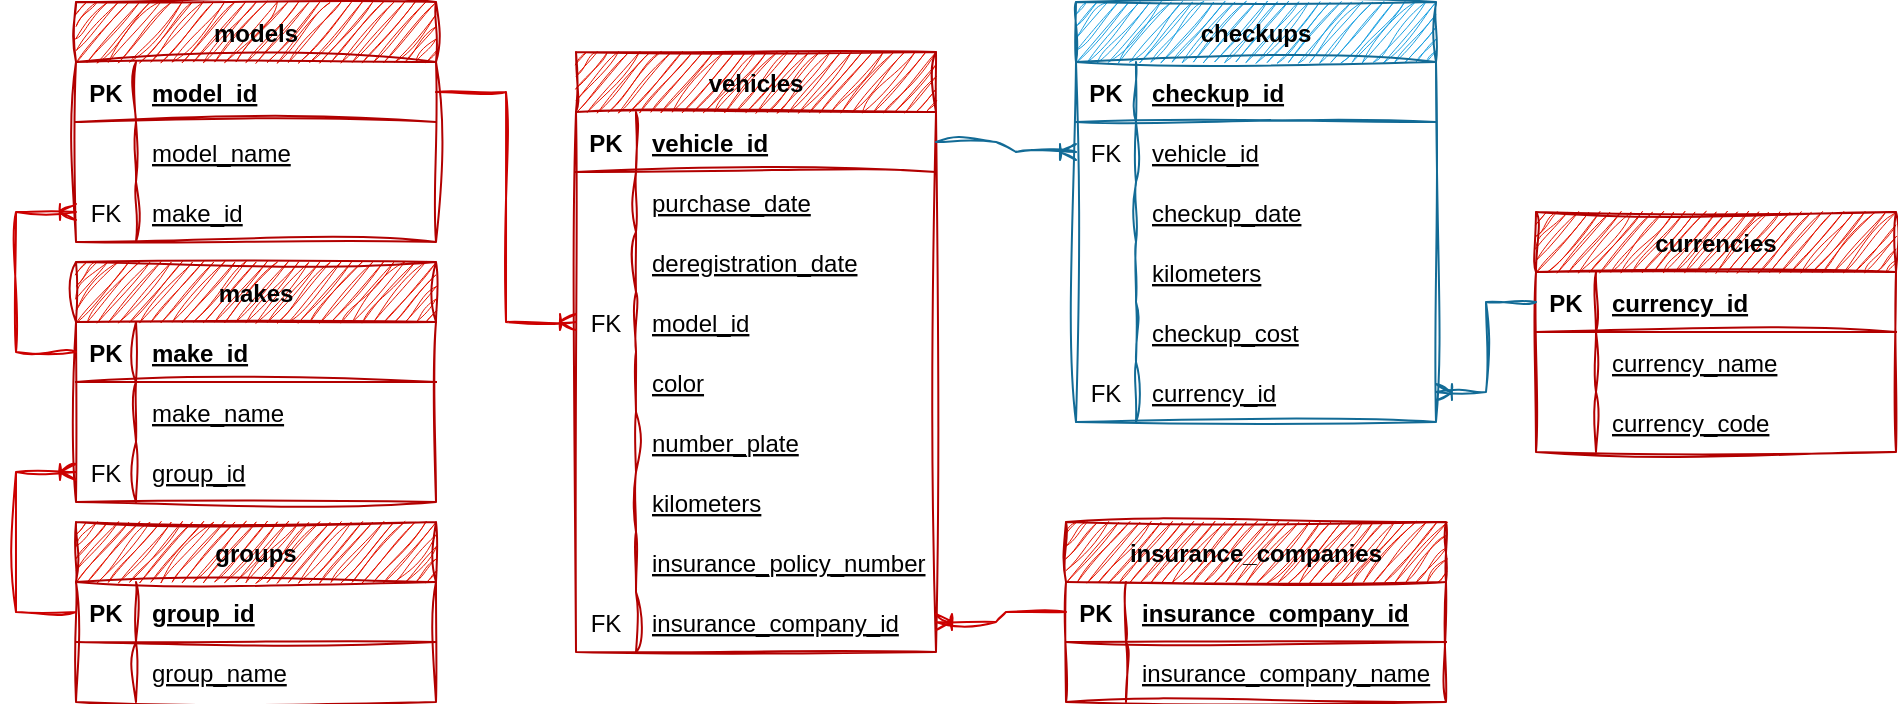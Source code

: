 <mxfile version="20.8.15" type="device"><diagram id="R2lEEEUBdFMjLlhIrx00" name="Vehicles"><mxGraphModel dx="1552" dy="668" grid="1" gridSize="10" guides="1" tooltips="1" connect="1" arrows="1" fold="1" page="1" pageScale="1" pageWidth="850" pageHeight="1100" background="#FFFFFF" math="0" shadow="0" extFonts="Permanent Marker^https://fonts.googleapis.com/css?family=Permanent+Marker"><root><mxCell id="0"/><mxCell id="1" parent="0"/><mxCell id="cTog4KTSljt-twVBeKNR-1" value="vehicles" style="shape=table;startSize=30;container=1;collapsible=1;childLayout=tableLayout;fixedRows=1;rowLines=0;fontStyle=1;align=center;resizeLast=1;shadow=0;fillColor=#e51400;fontColor=#000000;strokeColor=#B20000;rounded=0;sketch=1;curveFitting=1;jiggle=2;fontFamily=Helvetica;" parent="1" vertex="1"><mxGeometry x="572" y="164" width="180" height="300" as="geometry"/></mxCell><mxCell id="cTog4KTSljt-twVBeKNR-2" value="" style="shape=tableRow;horizontal=0;startSize=0;swimlaneHead=0;swimlaneBody=0;fillColor=none;collapsible=0;dropTarget=0;points=[[0,0.5],[1,0.5]];portConstraint=eastwest;top=0;left=0;right=0;bottom=1;rounded=0;sketch=1;curveFitting=1;jiggle=2;fontFamily=Helvetica;fontColor=#000000;strokeColor=#B20000;" parent="cTog4KTSljt-twVBeKNR-1" vertex="1"><mxGeometry y="30" width="180" height="30" as="geometry"/></mxCell><mxCell id="cTog4KTSljt-twVBeKNR-3" value="PK" style="shape=partialRectangle;connectable=0;fillColor=none;top=0;left=0;bottom=0;right=0;fontStyle=1;overflow=hidden;rounded=0;sketch=1;curveFitting=1;jiggle=2;fontFamily=Helvetica;fontColor=#000000;" parent="cTog4KTSljt-twVBeKNR-2" vertex="1"><mxGeometry width="30" height="30" as="geometry"><mxRectangle width="30" height="30" as="alternateBounds"/></mxGeometry></mxCell><mxCell id="cTog4KTSljt-twVBeKNR-4" value="vehicle_id" style="shape=partialRectangle;connectable=0;fillColor=none;top=0;left=0;bottom=0;right=0;align=left;spacingLeft=6;fontStyle=5;overflow=hidden;rounded=0;sketch=1;curveFitting=1;jiggle=2;fontFamily=Helvetica;fontColor=#000000;" parent="cTog4KTSljt-twVBeKNR-2" vertex="1"><mxGeometry x="30" width="150" height="30" as="geometry"><mxRectangle width="150" height="30" as="alternateBounds"/></mxGeometry></mxCell><mxCell id="cTog4KTSljt-twVBeKNR-5" value="" style="shape=tableRow;horizontal=0;startSize=0;swimlaneHead=0;swimlaneBody=0;fillColor=none;collapsible=0;dropTarget=0;points=[[0,0.5],[1,0.5]];portConstraint=eastwest;top=0;left=0;right=0;bottom=0;rounded=0;sketch=1;curveFitting=1;jiggle=2;fontFamily=Helvetica;fontColor=#000000;" parent="cTog4KTSljt-twVBeKNR-1" vertex="1"><mxGeometry y="60" width="180" height="30" as="geometry"/></mxCell><mxCell id="cTog4KTSljt-twVBeKNR-6" value="" style="shape=partialRectangle;connectable=0;fillColor=none;top=0;left=0;bottom=0;right=0;editable=1;overflow=hidden;rounded=0;sketch=1;curveFitting=1;jiggle=2;fontFamily=Helvetica;fontColor=#000000;" parent="cTog4KTSljt-twVBeKNR-5" vertex="1"><mxGeometry width="30" height="30" as="geometry"><mxRectangle width="30" height="30" as="alternateBounds"/></mxGeometry></mxCell><mxCell id="cTog4KTSljt-twVBeKNR-7" value="purchase_date" style="shape=partialRectangle;connectable=0;fillColor=none;top=0;left=0;bottom=0;right=0;align=left;spacingLeft=6;overflow=hidden;fontStyle=4;rounded=0;sketch=1;curveFitting=1;jiggle=2;fontFamily=Helvetica;fontColor=#000000;" parent="cTog4KTSljt-twVBeKNR-5" vertex="1"><mxGeometry x="30" width="150" height="30" as="geometry"><mxRectangle width="150" height="30" as="alternateBounds"/></mxGeometry></mxCell><mxCell id="cTog4KTSljt-twVBeKNR-8" value="" style="shape=tableRow;horizontal=0;startSize=0;swimlaneHead=0;swimlaneBody=0;fillColor=none;collapsible=0;dropTarget=0;points=[[0,0.5],[1,0.5]];portConstraint=eastwest;top=0;left=0;right=0;bottom=0;rounded=0;sketch=1;curveFitting=1;jiggle=2;fontFamily=Helvetica;fontColor=#000000;" parent="cTog4KTSljt-twVBeKNR-1" vertex="1"><mxGeometry y="90" width="180" height="30" as="geometry"/></mxCell><mxCell id="cTog4KTSljt-twVBeKNR-9" value="" style="shape=partialRectangle;connectable=0;fillColor=none;top=0;left=0;bottom=0;right=0;editable=1;overflow=hidden;rounded=0;sketch=1;curveFitting=1;jiggle=2;fontFamily=Helvetica;fontColor=#000000;" parent="cTog4KTSljt-twVBeKNR-8" vertex="1"><mxGeometry width="30" height="30" as="geometry"><mxRectangle width="30" height="30" as="alternateBounds"/></mxGeometry></mxCell><mxCell id="cTog4KTSljt-twVBeKNR-10" value="deregistration_date" style="shape=partialRectangle;connectable=0;fillColor=none;top=0;left=0;bottom=0;right=0;align=left;spacingLeft=6;overflow=hidden;fontStyle=4;rounded=0;sketch=1;curveFitting=1;jiggle=2;fontFamily=Helvetica;fontColor=#000000;" parent="cTog4KTSljt-twVBeKNR-8" vertex="1"><mxGeometry x="30" width="150" height="30" as="geometry"><mxRectangle width="150" height="30" as="alternateBounds"/></mxGeometry></mxCell><mxCell id="cTog4KTSljt-twVBeKNR-11" value="" style="shape=tableRow;horizontal=0;startSize=0;swimlaneHead=0;swimlaneBody=0;fillColor=none;collapsible=0;dropTarget=0;points=[[0,0.5],[1,0.5]];portConstraint=eastwest;top=0;left=0;right=0;bottom=0;rounded=0;sketch=1;curveFitting=1;jiggle=2;fontFamily=Helvetica;fontColor=#000000;" parent="cTog4KTSljt-twVBeKNR-1" vertex="1"><mxGeometry y="120" width="180" height="30" as="geometry"/></mxCell><mxCell id="cTog4KTSljt-twVBeKNR-12" value="FK" style="shape=partialRectangle;connectable=0;fillColor=none;top=0;left=0;bottom=0;right=0;editable=1;overflow=hidden;rounded=0;sketch=1;curveFitting=1;jiggle=2;fontFamily=Helvetica;fontColor=#000000;" parent="cTog4KTSljt-twVBeKNR-11" vertex="1"><mxGeometry width="30" height="30" as="geometry"><mxRectangle width="30" height="30" as="alternateBounds"/></mxGeometry></mxCell><mxCell id="cTog4KTSljt-twVBeKNR-13" value="model_id" style="shape=partialRectangle;connectable=0;fillColor=none;top=0;left=0;bottom=0;right=0;align=left;spacingLeft=6;overflow=hidden;fontStyle=4;rounded=0;sketch=1;curveFitting=1;jiggle=2;fontFamily=Helvetica;fontColor=#000000;" parent="cTog4KTSljt-twVBeKNR-11" vertex="1"><mxGeometry x="30" width="150" height="30" as="geometry"><mxRectangle width="150" height="30" as="alternateBounds"/></mxGeometry></mxCell><mxCell id="cTog4KTSljt-twVBeKNR-14" value="" style="shape=tableRow;horizontal=0;startSize=0;swimlaneHead=0;swimlaneBody=0;fillColor=none;collapsible=0;dropTarget=0;points=[[0,0.5],[1,0.5]];portConstraint=eastwest;top=0;left=0;right=0;bottom=0;rounded=0;sketch=1;curveFitting=1;jiggle=2;fontFamily=Helvetica;fontColor=#000000;" parent="cTog4KTSljt-twVBeKNR-1" vertex="1"><mxGeometry y="150" width="180" height="30" as="geometry"/></mxCell><mxCell id="cTog4KTSljt-twVBeKNR-15" value="" style="shape=partialRectangle;connectable=0;fillColor=none;top=0;left=0;bottom=0;right=0;editable=1;overflow=hidden;rounded=0;sketch=1;curveFitting=1;jiggle=2;fontFamily=Helvetica;fontColor=#000000;" parent="cTog4KTSljt-twVBeKNR-14" vertex="1"><mxGeometry width="30" height="30" as="geometry"><mxRectangle width="30" height="30" as="alternateBounds"/></mxGeometry></mxCell><mxCell id="cTog4KTSljt-twVBeKNR-16" value="color" style="shape=partialRectangle;connectable=0;fillColor=none;top=0;left=0;bottom=0;right=0;align=left;spacingLeft=6;overflow=hidden;fontStyle=4;rounded=0;sketch=1;curveFitting=1;jiggle=2;fontFamily=Helvetica;fontColor=#000000;" parent="cTog4KTSljt-twVBeKNR-14" vertex="1"><mxGeometry x="30" width="150" height="30" as="geometry"><mxRectangle width="150" height="30" as="alternateBounds"/></mxGeometry></mxCell><mxCell id="cTog4KTSljt-twVBeKNR-17" value="" style="shape=tableRow;horizontal=0;startSize=0;swimlaneHead=0;swimlaneBody=0;fillColor=none;collapsible=0;dropTarget=0;points=[[0,0.5],[1,0.5]];portConstraint=eastwest;top=0;left=0;right=0;bottom=0;rounded=0;sketch=1;curveFitting=1;jiggle=2;fontFamily=Helvetica;fontColor=#000000;" parent="cTog4KTSljt-twVBeKNR-1" vertex="1"><mxGeometry y="180" width="180" height="30" as="geometry"/></mxCell><mxCell id="cTog4KTSljt-twVBeKNR-18" value="" style="shape=partialRectangle;connectable=0;fillColor=none;top=0;left=0;bottom=0;right=0;editable=1;overflow=hidden;rounded=0;sketch=1;curveFitting=1;jiggle=2;fontFamily=Helvetica;fontColor=#000000;" parent="cTog4KTSljt-twVBeKNR-17" vertex="1"><mxGeometry width="30" height="30" as="geometry"><mxRectangle width="30" height="30" as="alternateBounds"/></mxGeometry></mxCell><mxCell id="cTog4KTSljt-twVBeKNR-19" value="number_plate" style="shape=partialRectangle;connectable=0;fillColor=none;top=0;left=0;bottom=0;right=0;align=left;spacingLeft=6;overflow=hidden;fontStyle=4;rounded=0;sketch=1;curveFitting=1;jiggle=2;fontFamily=Helvetica;fontColor=#000000;" parent="cTog4KTSljt-twVBeKNR-17" vertex="1"><mxGeometry x="30" width="150" height="30" as="geometry"><mxRectangle width="150" height="30" as="alternateBounds"/></mxGeometry></mxCell><mxCell id="cTog4KTSljt-twVBeKNR-20" value="" style="shape=tableRow;horizontal=0;startSize=0;swimlaneHead=0;swimlaneBody=0;fillColor=none;collapsible=0;dropTarget=0;points=[[0,0.5],[1,0.5]];portConstraint=eastwest;top=0;left=0;right=0;bottom=0;rounded=0;sketch=1;curveFitting=1;jiggle=2;fontFamily=Helvetica;fontColor=#000000;" parent="cTog4KTSljt-twVBeKNR-1" vertex="1"><mxGeometry y="210" width="180" height="30" as="geometry"/></mxCell><mxCell id="cTog4KTSljt-twVBeKNR-21" value="" style="shape=partialRectangle;connectable=0;fillColor=none;top=0;left=0;bottom=0;right=0;editable=1;overflow=hidden;rounded=0;sketch=1;curveFitting=1;jiggle=2;fontFamily=Helvetica;fontColor=#000000;" parent="cTog4KTSljt-twVBeKNR-20" vertex="1"><mxGeometry width="30" height="30" as="geometry"><mxRectangle width="30" height="30" as="alternateBounds"/></mxGeometry></mxCell><mxCell id="cTog4KTSljt-twVBeKNR-22" value="kilometers" style="shape=partialRectangle;connectable=0;fillColor=none;top=0;left=0;bottom=0;right=0;align=left;spacingLeft=6;overflow=hidden;fontStyle=4;rounded=0;sketch=1;curveFitting=1;jiggle=2;fontFamily=Helvetica;fontColor=#000000;" parent="cTog4KTSljt-twVBeKNR-20" vertex="1"><mxGeometry x="30" width="150" height="30" as="geometry"><mxRectangle width="150" height="30" as="alternateBounds"/></mxGeometry></mxCell><mxCell id="cTog4KTSljt-twVBeKNR-23" value="" style="shape=tableRow;horizontal=0;startSize=0;swimlaneHead=0;swimlaneBody=0;fillColor=none;collapsible=0;dropTarget=0;points=[[0,0.5],[1,0.5]];portConstraint=eastwest;top=0;left=0;right=0;bottom=0;rounded=0;sketch=1;curveFitting=1;jiggle=2;fontFamily=Helvetica;fontColor=#000000;" parent="cTog4KTSljt-twVBeKNR-1" vertex="1"><mxGeometry y="240" width="180" height="30" as="geometry"/></mxCell><mxCell id="cTog4KTSljt-twVBeKNR-24" value="" style="shape=partialRectangle;connectable=0;fillColor=none;top=0;left=0;bottom=0;right=0;editable=1;overflow=hidden;rounded=0;sketch=1;curveFitting=1;jiggle=2;fontFamily=Helvetica;fontColor=#000000;" parent="cTog4KTSljt-twVBeKNR-23" vertex="1"><mxGeometry width="30" height="30" as="geometry"><mxRectangle width="30" height="30" as="alternateBounds"/></mxGeometry></mxCell><mxCell id="cTog4KTSljt-twVBeKNR-25" value="insurance_policy_number" style="shape=partialRectangle;connectable=0;fillColor=none;top=0;left=0;bottom=0;right=0;align=left;spacingLeft=6;overflow=hidden;fontStyle=4;rounded=0;sketch=1;curveFitting=1;jiggle=2;fontFamily=Helvetica;fontColor=#000000;" parent="cTog4KTSljt-twVBeKNR-23" vertex="1"><mxGeometry x="30" width="150" height="30" as="geometry"><mxRectangle width="150" height="30" as="alternateBounds"/></mxGeometry></mxCell><mxCell id="cTog4KTSljt-twVBeKNR-26" value="" style="shape=tableRow;horizontal=0;startSize=0;swimlaneHead=0;swimlaneBody=0;fillColor=none;collapsible=0;dropTarget=0;points=[[0,0.5],[1,0.5]];portConstraint=eastwest;top=0;left=0;right=0;bottom=0;rounded=0;sketch=1;curveFitting=1;jiggle=2;fontFamily=Helvetica;fontColor=#000000;" parent="cTog4KTSljt-twVBeKNR-1" vertex="1"><mxGeometry y="270" width="180" height="30" as="geometry"/></mxCell><mxCell id="cTog4KTSljt-twVBeKNR-27" value="FK" style="shape=partialRectangle;connectable=0;fillColor=none;top=0;left=0;bottom=0;right=0;editable=1;overflow=hidden;rounded=0;sketch=1;curveFitting=1;jiggle=2;fontFamily=Helvetica;fontColor=#000000;" parent="cTog4KTSljt-twVBeKNR-26" vertex="1"><mxGeometry width="30" height="30" as="geometry"><mxRectangle width="30" height="30" as="alternateBounds"/></mxGeometry></mxCell><mxCell id="cTog4KTSljt-twVBeKNR-28" value="insurance_company_id" style="shape=partialRectangle;connectable=0;fillColor=none;top=0;left=0;bottom=0;right=0;align=left;spacingLeft=6;overflow=hidden;fontStyle=4;rounded=0;sketch=1;curveFitting=1;jiggle=2;fontFamily=Helvetica;fontColor=#000000;" parent="cTog4KTSljt-twVBeKNR-26" vertex="1"><mxGeometry x="30" width="150" height="30" as="geometry"><mxRectangle width="150" height="30" as="alternateBounds"/></mxGeometry></mxCell><mxCell id="cTog4KTSljt-twVBeKNR-67" value="insurance_companies" style="shape=table;startSize=30;container=1;collapsible=1;childLayout=tableLayout;fixedRows=1;rowLines=0;fontStyle=1;align=center;resizeLast=1;fillColor=#e51400;strokeColor=#B20000;rounded=0;fontColor=#000000;sketch=1;curveFitting=1;jiggle=2;fontFamily=Helvetica;" parent="1" vertex="1"><mxGeometry x="817" y="399" width="190" height="90" as="geometry"/></mxCell><mxCell id="cTog4KTSljt-twVBeKNR-68" value="" style="shape=tableRow;horizontal=0;startSize=0;swimlaneHead=0;swimlaneBody=0;fillColor=none;collapsible=0;dropTarget=0;points=[[0,0.5],[1,0.5]];portConstraint=eastwest;top=0;left=0;right=0;bottom=1;rounded=0;sketch=1;curveFitting=1;jiggle=2;fontFamily=Helvetica;fontColor=#000000;strokeColor=#B20000;" parent="cTog4KTSljt-twVBeKNR-67" vertex="1"><mxGeometry y="30" width="190" height="30" as="geometry"/></mxCell><mxCell id="cTog4KTSljt-twVBeKNR-69" value="PK" style="shape=partialRectangle;connectable=0;fillColor=none;top=0;left=0;bottom=0;right=0;fontStyle=1;overflow=hidden;rounded=0;sketch=1;curveFitting=1;jiggle=2;fontFamily=Helvetica;fontColor=#000000;" parent="cTog4KTSljt-twVBeKNR-68" vertex="1"><mxGeometry width="30" height="30" as="geometry"><mxRectangle width="30" height="30" as="alternateBounds"/></mxGeometry></mxCell><mxCell id="cTog4KTSljt-twVBeKNR-70" value="insurance_company_id" style="shape=partialRectangle;connectable=0;fillColor=none;top=0;left=0;bottom=0;right=0;align=left;spacingLeft=6;fontStyle=5;overflow=hidden;rounded=0;sketch=1;curveFitting=1;jiggle=2;fontFamily=Helvetica;fontColor=#000000;" parent="cTog4KTSljt-twVBeKNR-68" vertex="1"><mxGeometry x="30" width="160" height="30" as="geometry"><mxRectangle width="160" height="30" as="alternateBounds"/></mxGeometry></mxCell><mxCell id="cTog4KTSljt-twVBeKNR-71" value="" style="shape=tableRow;horizontal=0;startSize=0;swimlaneHead=0;swimlaneBody=0;fillColor=none;collapsible=0;dropTarget=0;points=[[0,0.5],[1,0.5]];portConstraint=eastwest;top=0;left=0;right=0;bottom=0;rounded=0;sketch=1;curveFitting=1;jiggle=2;fontFamily=Helvetica;fontColor=#000000;" parent="cTog4KTSljt-twVBeKNR-67" vertex="1"><mxGeometry y="60" width="190" height="30" as="geometry"/></mxCell><mxCell id="cTog4KTSljt-twVBeKNR-72" value="" style="shape=partialRectangle;connectable=0;fillColor=none;top=0;left=0;bottom=0;right=0;editable=1;overflow=hidden;rounded=0;sketch=1;curveFitting=1;jiggle=2;fontFamily=Helvetica;fontColor=#000000;" parent="cTog4KTSljt-twVBeKNR-71" vertex="1"><mxGeometry width="30" height="30" as="geometry"><mxRectangle width="30" height="30" as="alternateBounds"/></mxGeometry></mxCell><mxCell id="cTog4KTSljt-twVBeKNR-73" value="insurance_company_name" style="shape=partialRectangle;connectable=0;fillColor=none;top=0;left=0;bottom=0;right=0;align=left;spacingLeft=6;overflow=hidden;fontStyle=4;rounded=0;sketch=1;curveFitting=1;jiggle=2;fontFamily=Helvetica;fontColor=#000000;" parent="cTog4KTSljt-twVBeKNR-71" vertex="1"><mxGeometry x="30" width="160" height="30" as="geometry"><mxRectangle width="160" height="30" as="alternateBounds"/></mxGeometry></mxCell><mxCell id="cTog4KTSljt-twVBeKNR-80" value="currencies" style="shape=table;startSize=30;container=1;collapsible=1;childLayout=tableLayout;fixedRows=1;rowLines=0;fontStyle=1;align=center;resizeLast=1;rounded=0;fillColor=#e51400;strokeColor=#B20000;sketch=1;curveFitting=1;jiggle=2;fontFamily=Helvetica;fontColor=#000000;" parent="1" vertex="1"><mxGeometry x="1052" y="244" width="180" height="120" as="geometry"/></mxCell><mxCell id="cTog4KTSljt-twVBeKNR-81" value="" style="shape=tableRow;horizontal=0;startSize=0;swimlaneHead=0;swimlaneBody=0;fillColor=none;collapsible=0;dropTarget=0;points=[[0,0.5],[1,0.5]];portConstraint=eastwest;top=0;left=0;right=0;bottom=1;rounded=0;sketch=1;curveFitting=1;jiggle=2;fontFamily=Helvetica;fontColor=#000000;strokeColor=#B20000;" parent="cTog4KTSljt-twVBeKNR-80" vertex="1"><mxGeometry y="30" width="180" height="30" as="geometry"/></mxCell><mxCell id="cTog4KTSljt-twVBeKNR-82" value="PK" style="shape=partialRectangle;connectable=0;fillColor=none;top=0;left=0;bottom=0;right=0;fontStyle=1;overflow=hidden;rounded=0;sketch=1;curveFitting=1;jiggle=2;fontFamily=Helvetica;fontColor=#000000;" parent="cTog4KTSljt-twVBeKNR-81" vertex="1"><mxGeometry width="30" height="30" as="geometry"><mxRectangle width="30" height="30" as="alternateBounds"/></mxGeometry></mxCell><mxCell id="cTog4KTSljt-twVBeKNR-83" value="currency_id" style="shape=partialRectangle;connectable=0;fillColor=none;top=0;left=0;bottom=0;right=0;align=left;spacingLeft=6;fontStyle=5;overflow=hidden;rounded=0;sketch=1;curveFitting=1;jiggle=2;fontFamily=Helvetica;fontColor=#000000;" parent="cTog4KTSljt-twVBeKNR-81" vertex="1"><mxGeometry x="30" width="150" height="30" as="geometry"><mxRectangle width="150" height="30" as="alternateBounds"/></mxGeometry></mxCell><mxCell id="cTog4KTSljt-twVBeKNR-84" value="" style="shape=tableRow;horizontal=0;startSize=0;swimlaneHead=0;swimlaneBody=0;fillColor=none;collapsible=0;dropTarget=0;points=[[0,0.5],[1,0.5]];portConstraint=eastwest;top=0;left=0;right=0;bottom=0;rounded=0;sketch=1;curveFitting=1;jiggle=2;fontFamily=Helvetica;fontColor=#000000;" parent="cTog4KTSljt-twVBeKNR-80" vertex="1"><mxGeometry y="60" width="180" height="30" as="geometry"/></mxCell><mxCell id="cTog4KTSljt-twVBeKNR-85" value="" style="shape=partialRectangle;connectable=0;fillColor=none;top=0;left=0;bottom=0;right=0;editable=1;overflow=hidden;rounded=0;sketch=1;curveFitting=1;jiggle=2;fontFamily=Helvetica;fontColor=#000000;" parent="cTog4KTSljt-twVBeKNR-84" vertex="1"><mxGeometry width="30" height="30" as="geometry"><mxRectangle width="30" height="30" as="alternateBounds"/></mxGeometry></mxCell><mxCell id="cTog4KTSljt-twVBeKNR-86" value="currency_name" style="shape=partialRectangle;connectable=0;fillColor=none;top=0;left=0;bottom=0;right=0;align=left;spacingLeft=6;overflow=hidden;fontStyle=4;rounded=0;sketch=1;curveFitting=1;jiggle=2;fontFamily=Helvetica;fontColor=#000000;" parent="cTog4KTSljt-twVBeKNR-84" vertex="1"><mxGeometry x="30" width="150" height="30" as="geometry"><mxRectangle width="150" height="30" as="alternateBounds"/></mxGeometry></mxCell><mxCell id="cTog4KTSljt-twVBeKNR-87" value="" style="shape=tableRow;horizontal=0;startSize=0;swimlaneHead=0;swimlaneBody=0;fillColor=none;collapsible=0;dropTarget=0;points=[[0,0.5],[1,0.5]];portConstraint=eastwest;top=0;left=0;right=0;bottom=0;rounded=0;sketch=1;curveFitting=1;jiggle=2;fontFamily=Helvetica;fontColor=#000000;" parent="cTog4KTSljt-twVBeKNR-80" vertex="1"><mxGeometry y="90" width="180" height="30" as="geometry"/></mxCell><mxCell id="cTog4KTSljt-twVBeKNR-88" value="" style="shape=partialRectangle;connectable=0;fillColor=none;top=0;left=0;bottom=0;right=0;editable=1;overflow=hidden;rounded=0;sketch=1;curveFitting=1;jiggle=2;fontFamily=Helvetica;fontColor=#000000;" parent="cTog4KTSljt-twVBeKNR-87" vertex="1"><mxGeometry width="30" height="30" as="geometry"><mxRectangle width="30" height="30" as="alternateBounds"/></mxGeometry></mxCell><mxCell id="cTog4KTSljt-twVBeKNR-89" value="currency_code" style="shape=partialRectangle;connectable=0;fillColor=none;top=0;left=0;bottom=0;right=0;align=left;spacingLeft=6;overflow=hidden;fontStyle=4;rounded=0;sketch=1;curveFitting=1;jiggle=2;fontFamily=Helvetica;fontColor=#000000;" parent="cTog4KTSljt-twVBeKNR-87" vertex="1"><mxGeometry x="30" width="150" height="30" as="geometry"><mxRectangle width="150" height="30" as="alternateBounds"/></mxGeometry></mxCell><mxCell id="cTog4KTSljt-twVBeKNR-93" value="checkups" style="shape=table;startSize=30;container=1;collapsible=1;childLayout=tableLayout;fixedRows=1;rowLines=0;fontStyle=1;align=center;resizeLast=1;rounded=0;fillColor=#1BA1E2;fontColor=#000000;strokeColor=#126B96;sketch=1;curveFitting=1;jiggle=2;fontFamily=Helvetica;" parent="1" vertex="1"><mxGeometry x="822" y="139" width="180" height="210" as="geometry"/></mxCell><mxCell id="cTog4KTSljt-twVBeKNR-94" value="" style="shape=tableRow;horizontal=0;startSize=0;swimlaneHead=0;swimlaneBody=0;fillColor=none;collapsible=0;dropTarget=0;points=[[0,0.5],[1,0.5]];portConstraint=eastwest;top=0;left=0;right=0;bottom=1;rounded=0;sketch=1;curveFitting=1;jiggle=2;fontFamily=Helvetica;fontColor=#000000;strokeColor=#126B96;" parent="cTog4KTSljt-twVBeKNR-93" vertex="1"><mxGeometry y="30" width="180" height="30" as="geometry"/></mxCell><mxCell id="cTog4KTSljt-twVBeKNR-95" value="PK" style="shape=partialRectangle;connectable=0;fillColor=none;top=0;left=0;bottom=0;right=0;fontStyle=1;overflow=hidden;rounded=0;sketch=1;curveFitting=1;jiggle=2;fontFamily=Helvetica;fontColor=#000000;" parent="cTog4KTSljt-twVBeKNR-94" vertex="1"><mxGeometry width="30" height="30" as="geometry"><mxRectangle width="30" height="30" as="alternateBounds"/></mxGeometry></mxCell><mxCell id="cTog4KTSljt-twVBeKNR-96" value="checkup_id" style="shape=partialRectangle;connectable=0;fillColor=none;top=0;left=0;bottom=0;right=0;align=left;spacingLeft=6;fontStyle=5;overflow=hidden;rounded=0;sketch=1;curveFitting=1;jiggle=2;fontFamily=Helvetica;fontColor=#000000;" parent="cTog4KTSljt-twVBeKNR-94" vertex="1"><mxGeometry x="30" width="150" height="30" as="geometry"><mxRectangle width="150" height="30" as="alternateBounds"/></mxGeometry></mxCell><mxCell id="cTog4KTSljt-twVBeKNR-97" value="" style="shape=tableRow;horizontal=0;startSize=0;swimlaneHead=0;swimlaneBody=0;fillColor=none;collapsible=0;dropTarget=0;points=[[0,0.5],[1,0.5]];portConstraint=eastwest;top=0;left=0;right=0;bottom=0;rounded=0;sketch=1;curveFitting=1;jiggle=2;fontFamily=Helvetica;fontColor=#000000;" parent="cTog4KTSljt-twVBeKNR-93" vertex="1"><mxGeometry y="60" width="180" height="30" as="geometry"/></mxCell><mxCell id="cTog4KTSljt-twVBeKNR-98" value="FK" style="shape=partialRectangle;connectable=0;fillColor=none;top=0;left=0;bottom=0;right=0;editable=1;overflow=hidden;rounded=0;sketch=1;curveFitting=1;jiggle=2;fontFamily=Helvetica;fontColor=#000000;" parent="cTog4KTSljt-twVBeKNR-97" vertex="1"><mxGeometry width="30" height="30" as="geometry"><mxRectangle width="30" height="30" as="alternateBounds"/></mxGeometry></mxCell><mxCell id="cTog4KTSljt-twVBeKNR-99" value="vehicle_id" style="shape=partialRectangle;connectable=0;fillColor=none;top=0;left=0;bottom=0;right=0;align=left;spacingLeft=6;overflow=hidden;fontStyle=4;rounded=0;sketch=1;curveFitting=1;jiggle=2;fontFamily=Helvetica;fontColor=#000000;" parent="cTog4KTSljt-twVBeKNR-97" vertex="1"><mxGeometry x="30" width="150" height="30" as="geometry"><mxRectangle width="150" height="30" as="alternateBounds"/></mxGeometry></mxCell><mxCell id="cTog4KTSljt-twVBeKNR-100" value="" style="shape=tableRow;horizontal=0;startSize=0;swimlaneHead=0;swimlaneBody=0;fillColor=none;collapsible=0;dropTarget=0;points=[[0,0.5],[1,0.5]];portConstraint=eastwest;top=0;left=0;right=0;bottom=0;rounded=0;sketch=1;curveFitting=1;jiggle=2;fontFamily=Helvetica;fontColor=#000000;" parent="cTog4KTSljt-twVBeKNR-93" vertex="1"><mxGeometry y="90" width="180" height="30" as="geometry"/></mxCell><mxCell id="cTog4KTSljt-twVBeKNR-101" value="" style="shape=partialRectangle;connectable=0;fillColor=none;top=0;left=0;bottom=0;right=0;editable=1;overflow=hidden;rounded=0;sketch=1;curveFitting=1;jiggle=2;fontFamily=Helvetica;fontColor=#000000;" parent="cTog4KTSljt-twVBeKNR-100" vertex="1"><mxGeometry width="30" height="30" as="geometry"><mxRectangle width="30" height="30" as="alternateBounds"/></mxGeometry></mxCell><mxCell id="cTog4KTSljt-twVBeKNR-102" value="checkup_date" style="shape=partialRectangle;connectable=0;fillColor=none;top=0;left=0;bottom=0;right=0;align=left;spacingLeft=6;overflow=hidden;fontStyle=4;rounded=0;sketch=1;curveFitting=1;jiggle=2;fontFamily=Helvetica;fontColor=#000000;" parent="cTog4KTSljt-twVBeKNR-100" vertex="1"><mxGeometry x="30" width="150" height="30" as="geometry"><mxRectangle width="150" height="30" as="alternateBounds"/></mxGeometry></mxCell><mxCell id="cTog4KTSljt-twVBeKNR-103" value="" style="shape=tableRow;horizontal=0;startSize=0;swimlaneHead=0;swimlaneBody=0;fillColor=none;collapsible=0;dropTarget=0;points=[[0,0.5],[1,0.5]];portConstraint=eastwest;top=0;left=0;right=0;bottom=0;rounded=0;sketch=1;curveFitting=1;jiggle=2;fontFamily=Helvetica;fontColor=#000000;" parent="cTog4KTSljt-twVBeKNR-93" vertex="1"><mxGeometry y="120" width="180" height="30" as="geometry"/></mxCell><mxCell id="cTog4KTSljt-twVBeKNR-104" value="" style="shape=partialRectangle;connectable=0;fillColor=none;top=0;left=0;bottom=0;right=0;editable=1;overflow=hidden;rounded=0;sketch=1;curveFitting=1;jiggle=2;fontFamily=Helvetica;fontColor=#000000;" parent="cTog4KTSljt-twVBeKNR-103" vertex="1"><mxGeometry width="30" height="30" as="geometry"><mxRectangle width="30" height="30" as="alternateBounds"/></mxGeometry></mxCell><mxCell id="cTog4KTSljt-twVBeKNR-105" value="kilometers" style="shape=partialRectangle;connectable=0;fillColor=none;top=0;left=0;bottom=0;right=0;align=left;spacingLeft=6;overflow=hidden;fontStyle=4;rounded=0;sketch=1;curveFitting=1;jiggle=2;fontFamily=Helvetica;fontColor=#000000;" parent="cTog4KTSljt-twVBeKNR-103" vertex="1"><mxGeometry x="30" width="150" height="30" as="geometry"><mxRectangle width="150" height="30" as="alternateBounds"/></mxGeometry></mxCell><mxCell id="cTog4KTSljt-twVBeKNR-106" value="" style="shape=tableRow;horizontal=0;startSize=0;swimlaneHead=0;swimlaneBody=0;fillColor=none;collapsible=0;dropTarget=0;points=[[0,0.5],[1,0.5]];portConstraint=eastwest;top=0;left=0;right=0;bottom=0;rounded=0;sketch=1;curveFitting=1;jiggle=2;fontFamily=Helvetica;fontColor=#000000;" parent="cTog4KTSljt-twVBeKNR-93" vertex="1"><mxGeometry y="150" width="180" height="30" as="geometry"/></mxCell><mxCell id="cTog4KTSljt-twVBeKNR-107" value="" style="shape=partialRectangle;connectable=0;fillColor=none;top=0;left=0;bottom=0;right=0;editable=1;overflow=hidden;rounded=0;sketch=1;curveFitting=1;jiggle=2;fontFamily=Helvetica;fontColor=#000000;" parent="cTog4KTSljt-twVBeKNR-106" vertex="1"><mxGeometry width="30" height="30" as="geometry"><mxRectangle width="30" height="30" as="alternateBounds"/></mxGeometry></mxCell><mxCell id="cTog4KTSljt-twVBeKNR-108" value="checkup_cost" style="shape=partialRectangle;connectable=0;fillColor=none;top=0;left=0;bottom=0;right=0;align=left;spacingLeft=6;overflow=hidden;fontStyle=4;rounded=0;sketch=1;curveFitting=1;jiggle=2;fontFamily=Helvetica;fontColor=#000000;" parent="cTog4KTSljt-twVBeKNR-106" vertex="1"><mxGeometry x="30" width="150" height="30" as="geometry"><mxRectangle width="150" height="30" as="alternateBounds"/></mxGeometry></mxCell><mxCell id="cTog4KTSljt-twVBeKNR-109" value="" style="shape=tableRow;horizontal=0;startSize=0;swimlaneHead=0;swimlaneBody=0;fillColor=none;collapsible=0;dropTarget=0;points=[[0,0.5],[1,0.5]];portConstraint=eastwest;top=0;left=0;right=0;bottom=0;rounded=0;sketch=1;curveFitting=1;jiggle=2;fontFamily=Helvetica;fontColor=#000000;" parent="cTog4KTSljt-twVBeKNR-93" vertex="1"><mxGeometry y="180" width="180" height="30" as="geometry"/></mxCell><mxCell id="cTog4KTSljt-twVBeKNR-110" value="FK" style="shape=partialRectangle;connectable=0;fillColor=none;top=0;left=0;bottom=0;right=0;editable=1;overflow=hidden;rounded=0;sketch=1;curveFitting=1;jiggle=2;fontFamily=Helvetica;fontColor=#000000;" parent="cTog4KTSljt-twVBeKNR-109" vertex="1"><mxGeometry width="30" height="30" as="geometry"><mxRectangle width="30" height="30" as="alternateBounds"/></mxGeometry></mxCell><mxCell id="cTog4KTSljt-twVBeKNR-111" value="currency_id" style="shape=partialRectangle;connectable=0;fillColor=none;top=0;left=0;bottom=0;right=0;align=left;spacingLeft=6;overflow=hidden;fontStyle=4;rounded=0;sketch=1;curveFitting=1;jiggle=2;fontFamily=Helvetica;fontColor=#000000;" parent="cTog4KTSljt-twVBeKNR-109" vertex="1"><mxGeometry x="30" width="150" height="30" as="geometry"><mxRectangle width="150" height="30" as="alternateBounds"/></mxGeometry></mxCell><mxCell id="cTog4KTSljt-twVBeKNR-116" value="" style="edgeStyle=elbowEdgeStyle;fontSize=12;html=1;endArrow=ERoneToMany;rounded=0;exitX=1;exitY=0.5;exitDx=0;exitDy=0;entryX=0;entryY=0.5;entryDx=0;entryDy=0;strokeColor=#CC0000;sketch=1;curveFitting=1;jiggle=2;fontFamily=Helvetica;fontColor=#000000;" parent="1" source="cTog4KTSljt-twVBeKNR-30" target="cTog4KTSljt-twVBeKNR-11" edge="1"><mxGeometry width="100" height="100" relative="1" as="geometry"><mxPoint x="882" y="404" as="sourcePoint"/><mxPoint x="982" y="304" as="targetPoint"/></mxGeometry></mxCell><mxCell id="cTog4KTSljt-twVBeKNR-120" value="" style="edgeStyle=elbowEdgeStyle;fontSize=12;html=1;endArrow=ERoneToMany;rounded=0;entryX=1;entryY=0.5;entryDx=0;entryDy=0;exitX=0;exitY=0.5;exitDx=0;exitDy=0;movable=1;resizable=1;rotatable=1;deletable=1;editable=1;connectable=1;strokeColor=#126B96;sketch=1;curveFitting=1;jiggle=2;fontFamily=Helvetica;fontColor=#000000;fillColor=#e51400;" parent="1" source="cTog4KTSljt-twVBeKNR-81" target="cTog4KTSljt-twVBeKNR-109" edge="1"><mxGeometry width="100" height="100" relative="1" as="geometry"><mxPoint x="1142" y="424" as="sourcePoint"/><mxPoint x="1172" y="314" as="targetPoint"/></mxGeometry></mxCell><mxCell id="cTog4KTSljt-twVBeKNR-128" value="" style="group;rounded=0;sketch=1;curveFitting=1;jiggle=2;fontFamily=Helvetica;fontColor=#000000;" parent="1" vertex="1" connectable="0"><mxGeometry x="292" y="139" width="210" height="350" as="geometry"/></mxCell><mxCell id="cTog4KTSljt-twVBeKNR-29" value="models" style="shape=table;startSize=30;container=1;collapsible=1;childLayout=tableLayout;fixedRows=1;rowLines=0;fontStyle=1;align=center;resizeLast=1;shadow=0;fillColor=#e51400;fontColor=#000000;strokeColor=#B20000;rounded=0;sketch=1;curveFitting=1;jiggle=2;fontFamily=Helvetica;" parent="cTog4KTSljt-twVBeKNR-128" vertex="1"><mxGeometry x="30" width="180" height="120" as="geometry"/></mxCell><mxCell id="cTog4KTSljt-twVBeKNR-30" value="" style="shape=tableRow;horizontal=0;startSize=0;swimlaneHead=0;swimlaneBody=0;fillColor=none;collapsible=0;dropTarget=0;points=[[0,0.5],[1,0.5]];portConstraint=eastwest;top=0;left=0;right=0;bottom=1;rounded=0;sketch=1;curveFitting=1;jiggle=2;fontFamily=Helvetica;fontColor=#000000;strokeColor=#B20000;" parent="cTog4KTSljt-twVBeKNR-29" vertex="1"><mxGeometry y="30" width="180" height="30" as="geometry"/></mxCell><mxCell id="cTog4KTSljt-twVBeKNR-31" value="PK" style="shape=partialRectangle;connectable=0;fillColor=none;top=0;left=0;bottom=0;right=0;fontStyle=1;overflow=hidden;rounded=0;sketch=1;curveFitting=1;jiggle=2;fontFamily=Helvetica;fontColor=#000000;" parent="cTog4KTSljt-twVBeKNR-30" vertex="1"><mxGeometry width="30" height="30" as="geometry"><mxRectangle width="30" height="30" as="alternateBounds"/></mxGeometry></mxCell><mxCell id="cTog4KTSljt-twVBeKNR-32" value="model_id" style="shape=partialRectangle;connectable=0;fillColor=none;top=0;left=0;bottom=0;right=0;align=left;spacingLeft=6;fontStyle=5;overflow=hidden;rounded=0;sketch=1;curveFitting=1;jiggle=2;fontFamily=Helvetica;fontColor=#000000;" parent="cTog4KTSljt-twVBeKNR-30" vertex="1"><mxGeometry x="30" width="150" height="30" as="geometry"><mxRectangle width="150" height="30" as="alternateBounds"/></mxGeometry></mxCell><mxCell id="cTog4KTSljt-twVBeKNR-33" value="" style="shape=tableRow;horizontal=0;startSize=0;swimlaneHead=0;swimlaneBody=0;fillColor=none;collapsible=0;dropTarget=0;points=[[0,0.5],[1,0.5]];portConstraint=eastwest;top=0;left=0;right=0;bottom=0;rounded=0;sketch=1;curveFitting=1;jiggle=2;fontFamily=Helvetica;fontColor=#000000;" parent="cTog4KTSljt-twVBeKNR-29" vertex="1"><mxGeometry y="60" width="180" height="30" as="geometry"/></mxCell><mxCell id="cTog4KTSljt-twVBeKNR-34" value="" style="shape=partialRectangle;connectable=0;fillColor=none;top=0;left=0;bottom=0;right=0;editable=1;overflow=hidden;rounded=0;sketch=1;curveFitting=1;jiggle=2;fontFamily=Helvetica;fontColor=#000000;" parent="cTog4KTSljt-twVBeKNR-33" vertex="1"><mxGeometry width="30" height="30" as="geometry"><mxRectangle width="30" height="30" as="alternateBounds"/></mxGeometry></mxCell><mxCell id="cTog4KTSljt-twVBeKNR-35" value="model_name" style="shape=partialRectangle;connectable=0;fillColor=none;top=0;left=0;bottom=0;right=0;align=left;spacingLeft=6;overflow=hidden;fontStyle=4;rounded=0;sketch=1;curveFitting=1;jiggle=2;fontFamily=Helvetica;fontColor=#000000;" parent="cTog4KTSljt-twVBeKNR-33" vertex="1"><mxGeometry x="30" width="150" height="30" as="geometry"><mxRectangle width="150" height="30" as="alternateBounds"/></mxGeometry></mxCell><mxCell id="cTog4KTSljt-twVBeKNR-36" value="" style="shape=tableRow;horizontal=0;startSize=0;swimlaneHead=0;swimlaneBody=0;fillColor=none;collapsible=0;dropTarget=0;points=[[0,0.5],[1,0.5]];portConstraint=eastwest;top=0;left=0;right=0;bottom=0;rounded=0;sketch=1;curveFitting=1;jiggle=2;fontFamily=Helvetica;fontColor=#000000;" parent="cTog4KTSljt-twVBeKNR-29" vertex="1"><mxGeometry y="90" width="180" height="30" as="geometry"/></mxCell><mxCell id="cTog4KTSljt-twVBeKNR-37" value="FK" style="shape=partialRectangle;connectable=0;fillColor=none;top=0;left=0;bottom=0;right=0;editable=1;overflow=hidden;rounded=0;sketch=1;curveFitting=1;jiggle=2;fontFamily=Helvetica;fontColor=#000000;" parent="cTog4KTSljt-twVBeKNR-36" vertex="1"><mxGeometry width="30" height="30" as="geometry"><mxRectangle width="30" height="30" as="alternateBounds"/></mxGeometry></mxCell><mxCell id="cTog4KTSljt-twVBeKNR-38" value="make_id" style="shape=partialRectangle;connectable=0;fillColor=none;top=0;left=0;bottom=0;right=0;align=left;spacingLeft=6;overflow=hidden;fontStyle=4;rounded=0;sketch=1;curveFitting=1;jiggle=2;fontFamily=Helvetica;fontColor=#000000;" parent="cTog4KTSljt-twVBeKNR-36" vertex="1"><mxGeometry x="30" width="150" height="30" as="geometry"><mxRectangle width="150" height="30" as="alternateBounds"/></mxGeometry></mxCell><mxCell id="cTog4KTSljt-twVBeKNR-43" value="makes" style="shape=table;startSize=30;container=1;collapsible=1;childLayout=tableLayout;fixedRows=1;rowLines=0;fontStyle=1;align=center;resizeLast=1;fillColor=#e51400;fontColor=#000000;strokeColor=#B20000;rounded=0;sketch=1;curveFitting=1;jiggle=2;fontFamily=Helvetica;" parent="cTog4KTSljt-twVBeKNR-128" vertex="1"><mxGeometry x="30" y="130" width="180" height="120" as="geometry"/></mxCell><mxCell id="cTog4KTSljt-twVBeKNR-44" value="" style="shape=tableRow;horizontal=0;startSize=0;swimlaneHead=0;swimlaneBody=0;fillColor=none;collapsible=0;dropTarget=0;points=[[0,0.5],[1,0.5]];portConstraint=eastwest;top=0;left=0;right=0;bottom=1;rounded=0;sketch=1;curveFitting=1;jiggle=2;fontFamily=Helvetica;fontColor=#000000;strokeColor=#B20000;" parent="cTog4KTSljt-twVBeKNR-43" vertex="1"><mxGeometry y="30" width="180" height="30" as="geometry"/></mxCell><mxCell id="cTog4KTSljt-twVBeKNR-45" value="PK" style="shape=partialRectangle;connectable=0;fillColor=none;top=0;left=0;bottom=0;right=0;fontStyle=1;overflow=hidden;rounded=0;sketch=1;curveFitting=1;jiggle=2;fontFamily=Helvetica;fontColor=#000000;" parent="cTog4KTSljt-twVBeKNR-44" vertex="1"><mxGeometry width="30" height="30" as="geometry"><mxRectangle width="30" height="30" as="alternateBounds"/></mxGeometry></mxCell><mxCell id="cTog4KTSljt-twVBeKNR-46" value="make_id" style="shape=partialRectangle;connectable=0;fillColor=none;top=0;left=0;bottom=0;right=0;align=left;spacingLeft=6;fontStyle=5;overflow=hidden;rounded=0;sketch=1;curveFitting=1;jiggle=2;fontFamily=Helvetica;fontColor=#000000;" parent="cTog4KTSljt-twVBeKNR-44" vertex="1"><mxGeometry x="30" width="150" height="30" as="geometry"><mxRectangle width="150" height="30" as="alternateBounds"/></mxGeometry></mxCell><mxCell id="cTog4KTSljt-twVBeKNR-47" value="" style="shape=tableRow;horizontal=0;startSize=0;swimlaneHead=0;swimlaneBody=0;fillColor=none;collapsible=0;dropTarget=0;points=[[0,0.5],[1,0.5]];portConstraint=eastwest;top=0;left=0;right=0;bottom=0;rounded=0;sketch=1;curveFitting=1;jiggle=2;fontFamily=Helvetica;fontColor=#000000;" parent="cTog4KTSljt-twVBeKNR-43" vertex="1"><mxGeometry y="60" width="180" height="30" as="geometry"/></mxCell><mxCell id="cTog4KTSljt-twVBeKNR-48" value="" style="shape=partialRectangle;connectable=0;fillColor=none;top=0;left=0;bottom=0;right=0;editable=1;overflow=hidden;rounded=0;sketch=1;curveFitting=1;jiggle=2;fontFamily=Helvetica;fontColor=#000000;" parent="cTog4KTSljt-twVBeKNR-47" vertex="1"><mxGeometry width="30" height="30" as="geometry"><mxRectangle width="30" height="30" as="alternateBounds"/></mxGeometry></mxCell><mxCell id="cTog4KTSljt-twVBeKNR-49" value="make_name" style="shape=partialRectangle;connectable=0;fillColor=none;top=0;left=0;bottom=0;right=0;align=left;spacingLeft=6;overflow=hidden;fontStyle=4;rounded=0;sketch=1;curveFitting=1;jiggle=2;fontFamily=Helvetica;fontColor=#000000;" parent="cTog4KTSljt-twVBeKNR-47" vertex="1"><mxGeometry x="30" width="150" height="30" as="geometry"><mxRectangle width="150" height="30" as="alternateBounds"/></mxGeometry></mxCell><mxCell id="cTog4KTSljt-twVBeKNR-50" value="" style="shape=tableRow;horizontal=0;startSize=0;swimlaneHead=0;swimlaneBody=0;fillColor=none;collapsible=0;dropTarget=0;points=[[0,0.5],[1,0.5]];portConstraint=eastwest;top=0;left=0;right=0;bottom=0;rounded=0;sketch=1;curveFitting=1;jiggle=2;fontFamily=Helvetica;fontColor=#000000;" parent="cTog4KTSljt-twVBeKNR-43" vertex="1"><mxGeometry y="90" width="180" height="30" as="geometry"/></mxCell><mxCell id="cTog4KTSljt-twVBeKNR-51" value="FK" style="shape=partialRectangle;connectable=0;fillColor=none;top=0;left=0;bottom=0;right=0;editable=1;overflow=hidden;rounded=0;sketch=1;curveFitting=1;jiggle=2;fontFamily=Helvetica;fontColor=#000000;" parent="cTog4KTSljt-twVBeKNR-50" vertex="1"><mxGeometry width="30" height="30" as="geometry"><mxRectangle width="30" height="30" as="alternateBounds"/></mxGeometry></mxCell><mxCell id="cTog4KTSljt-twVBeKNR-52" value="group_id" style="shape=partialRectangle;connectable=0;fillColor=none;top=0;left=0;bottom=0;right=0;align=left;spacingLeft=6;overflow=hidden;fontStyle=4;rounded=0;sketch=1;curveFitting=1;jiggle=2;fontFamily=Helvetica;fontColor=#000000;" parent="cTog4KTSljt-twVBeKNR-50" vertex="1"><mxGeometry x="30" width="150" height="30" as="geometry"><mxRectangle width="150" height="30" as="alternateBounds"/></mxGeometry></mxCell><mxCell id="cTog4KTSljt-twVBeKNR-54" value="groups" style="shape=table;startSize=30;container=1;collapsible=1;childLayout=tableLayout;fixedRows=1;rowLines=0;fontStyle=1;align=center;resizeLast=1;fillColor=#e51400;fontColor=#000000;strokeColor=#B20000;rounded=0;sketch=1;curveFitting=1;jiggle=2;fontFamily=Helvetica;" parent="cTog4KTSljt-twVBeKNR-128" vertex="1"><mxGeometry x="30" y="260" width="180" height="90" as="geometry"/></mxCell><mxCell id="cTog4KTSljt-twVBeKNR-55" value="" style="shape=tableRow;horizontal=0;startSize=0;swimlaneHead=0;swimlaneBody=0;fillColor=none;collapsible=0;dropTarget=0;points=[[0,0.5],[1,0.5]];portConstraint=eastwest;top=0;left=0;right=0;bottom=1;rounded=0;sketch=1;curveFitting=1;jiggle=2;fontFamily=Helvetica;fontColor=#000000;strokeColor=#B20000;" parent="cTog4KTSljt-twVBeKNR-54" vertex="1"><mxGeometry y="30" width="180" height="30" as="geometry"/></mxCell><mxCell id="cTog4KTSljt-twVBeKNR-56" value="PK" style="shape=partialRectangle;connectable=0;fillColor=none;top=0;left=0;bottom=0;right=0;fontStyle=1;overflow=hidden;rounded=0;sketch=1;curveFitting=1;jiggle=2;fontFamily=Helvetica;fontColor=#000000;" parent="cTog4KTSljt-twVBeKNR-55" vertex="1"><mxGeometry width="30" height="30" as="geometry"><mxRectangle width="30" height="30" as="alternateBounds"/></mxGeometry></mxCell><mxCell id="cTog4KTSljt-twVBeKNR-57" value="group_id" style="shape=partialRectangle;connectable=0;fillColor=none;top=0;left=0;bottom=0;right=0;align=left;spacingLeft=6;fontStyle=5;overflow=hidden;rounded=0;sketch=1;curveFitting=1;jiggle=2;fontFamily=Helvetica;fontColor=#000000;" parent="cTog4KTSljt-twVBeKNR-55" vertex="1"><mxGeometry x="30" width="150" height="30" as="geometry"><mxRectangle width="150" height="30" as="alternateBounds"/></mxGeometry></mxCell><mxCell id="cTog4KTSljt-twVBeKNR-58" value="" style="shape=tableRow;horizontal=0;startSize=0;swimlaneHead=0;swimlaneBody=0;fillColor=none;collapsible=0;dropTarget=0;points=[[0,0.5],[1,0.5]];portConstraint=eastwest;top=0;left=0;right=0;bottom=0;rounded=0;sketch=1;curveFitting=1;jiggle=2;fontFamily=Helvetica;fontColor=#000000;" parent="cTog4KTSljt-twVBeKNR-54" vertex="1"><mxGeometry y="60" width="180" height="30" as="geometry"/></mxCell><mxCell id="cTog4KTSljt-twVBeKNR-59" value="" style="shape=partialRectangle;connectable=0;fillColor=none;top=0;left=0;bottom=0;right=0;editable=1;overflow=hidden;rounded=0;sketch=1;curveFitting=1;jiggle=2;fontFamily=Helvetica;fontColor=#000000;" parent="cTog4KTSljt-twVBeKNR-58" vertex="1"><mxGeometry width="30" height="30" as="geometry"><mxRectangle width="30" height="30" as="alternateBounds"/></mxGeometry></mxCell><mxCell id="cTog4KTSljt-twVBeKNR-60" value="group_name" style="shape=partialRectangle;connectable=0;fillColor=none;top=0;left=0;bottom=0;right=0;align=left;spacingLeft=6;overflow=hidden;fontStyle=4;rounded=0;sketch=1;curveFitting=1;jiggle=2;fontFamily=Helvetica;fontColor=#000000;" parent="cTog4KTSljt-twVBeKNR-58" vertex="1"><mxGeometry x="30" width="150" height="30" as="geometry"><mxRectangle width="150" height="30" as="alternateBounds"/></mxGeometry></mxCell><mxCell id="cTog4KTSljt-twVBeKNR-124" value="" style="edgeStyle=elbowEdgeStyle;fontSize=12;html=1;endArrow=ERoneToMany;rounded=0;entryX=0;entryY=0.5;entryDx=0;entryDy=0;exitX=0;exitY=0.5;exitDx=0;exitDy=0;strokeColor=#CC0000;sketch=1;curveFitting=1;jiggle=2;fontFamily=Helvetica;fontColor=#000000;" parent="cTog4KTSljt-twVBeKNR-128" source="cTog4KTSljt-twVBeKNR-55" target="cTog4KTSljt-twVBeKNR-50" edge="1"><mxGeometry width="100" height="100" relative="1" as="geometry"><mxPoint x="-30" y="320" as="sourcePoint"/><mxPoint x="20" y="260" as="targetPoint"/><Array as="points"><mxPoint y="275"/></Array></mxGeometry></mxCell><mxCell id="cTog4KTSljt-twVBeKNR-127" value="" style="edgeStyle=orthogonalEdgeStyle;fontSize=12;html=1;endArrow=ERoneToMany;rounded=0;entryX=0;entryY=0.5;entryDx=0;entryDy=0;exitX=0;exitY=0.5;exitDx=0;exitDy=0;strokeColor=#CC0000;sketch=1;curveFitting=1;jiggle=2;fontFamily=Helvetica;fontColor=#000000;" parent="cTog4KTSljt-twVBeKNR-128" source="cTog4KTSljt-twVBeKNR-44" target="cTog4KTSljt-twVBeKNR-36" edge="1"><mxGeometry width="100" height="100" relative="1" as="geometry"><mxPoint x="-110" y="210" as="sourcePoint"/><mxPoint x="-10" y="110" as="targetPoint"/><Array as="points"><mxPoint y="175"/><mxPoint y="105"/></Array></mxGeometry></mxCell><mxCell id="cTog4KTSljt-twVBeKNR-132" value="" style="edgeStyle=entityRelationEdgeStyle;fontSize=12;html=1;endArrow=ERoneToMany;rounded=0;elbow=vertical;entryX=1;entryY=0.5;entryDx=0;entryDy=0;exitX=0;exitY=0.5;exitDx=0;exitDy=0;strokeColor=#CC0000;sketch=1;curveFitting=1;jiggle=2;fontFamily=Helvetica;fontColor=#000000;" parent="1" source="cTog4KTSljt-twVBeKNR-68" target="cTog4KTSljt-twVBeKNR-26" edge="1"><mxGeometry width="100" height="100" relative="1" as="geometry"><mxPoint x="692" y="614" as="sourcePoint"/><mxPoint x="792" y="514" as="targetPoint"/></mxGeometry></mxCell><mxCell id="cTog4KTSljt-twVBeKNR-133" value="" style="edgeStyle=entityRelationEdgeStyle;fontSize=12;html=1;endArrow=ERoneToMany;rounded=0;elbow=vertical;exitX=1;exitY=0.5;exitDx=0;exitDy=0;entryX=0;entryY=0.5;entryDx=0;entryDy=0;strokeColor=#126B96;sketch=1;curveFitting=1;jiggle=2;fontFamily=Helvetica;fontColor=#000000;" parent="1" source="cTog4KTSljt-twVBeKNR-2" target="cTog4KTSljt-twVBeKNR-97" edge="1"><mxGeometry width="100" height="100" relative="1" as="geometry"><mxPoint x="782" y="404" as="sourcePoint"/><mxPoint x="882" y="304" as="targetPoint"/></mxGeometry></mxCell></root></mxGraphModel></diagram></mxfile>